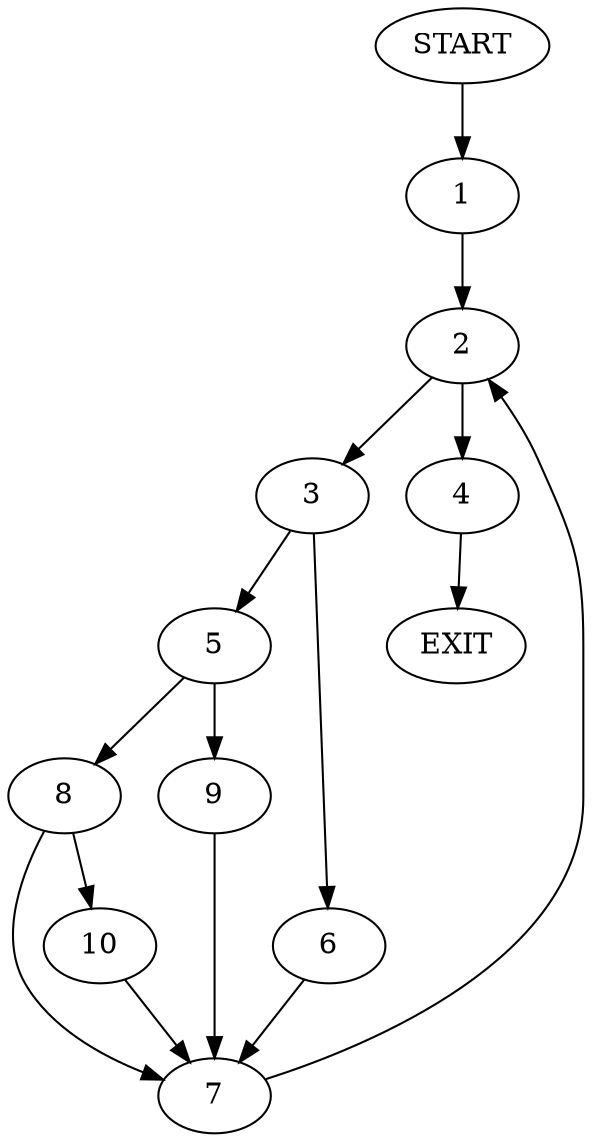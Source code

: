 digraph {
0 [label="START"]
11 [label="EXIT"]
0 -> 1
1 -> 2
2 -> 3
2 -> 4
4 -> 11
3 -> 5
3 -> 6
6 -> 7
5 -> 8
5 -> 9
7 -> 2
9 -> 7
8 -> 10
8 -> 7
10 -> 7
}

